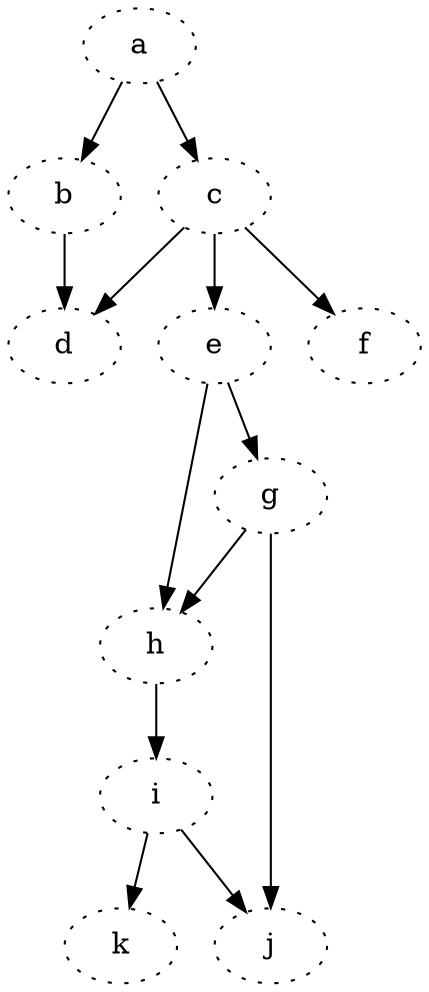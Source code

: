 digraph G {
    a[style="dotted"];
    b[style="dotted"];
    c[style="dotted"];
    d[style="dotted"];
    e[style="dotted"];
    f[style="dotted"];
    g[style="dotted"];
    h[style="dotted"];
    i[style="dotted"];
    j[style="dotted"];
    k[style="dotted"];
    a -> b;
    a -> c;
    b -> d;
    c -> d;
    c -> e;
    c -> f;
    e -> g;
    e -> h;
    g -> h;
    g -> j;
    h -> i;
    i -> j;
    i -> k;
}